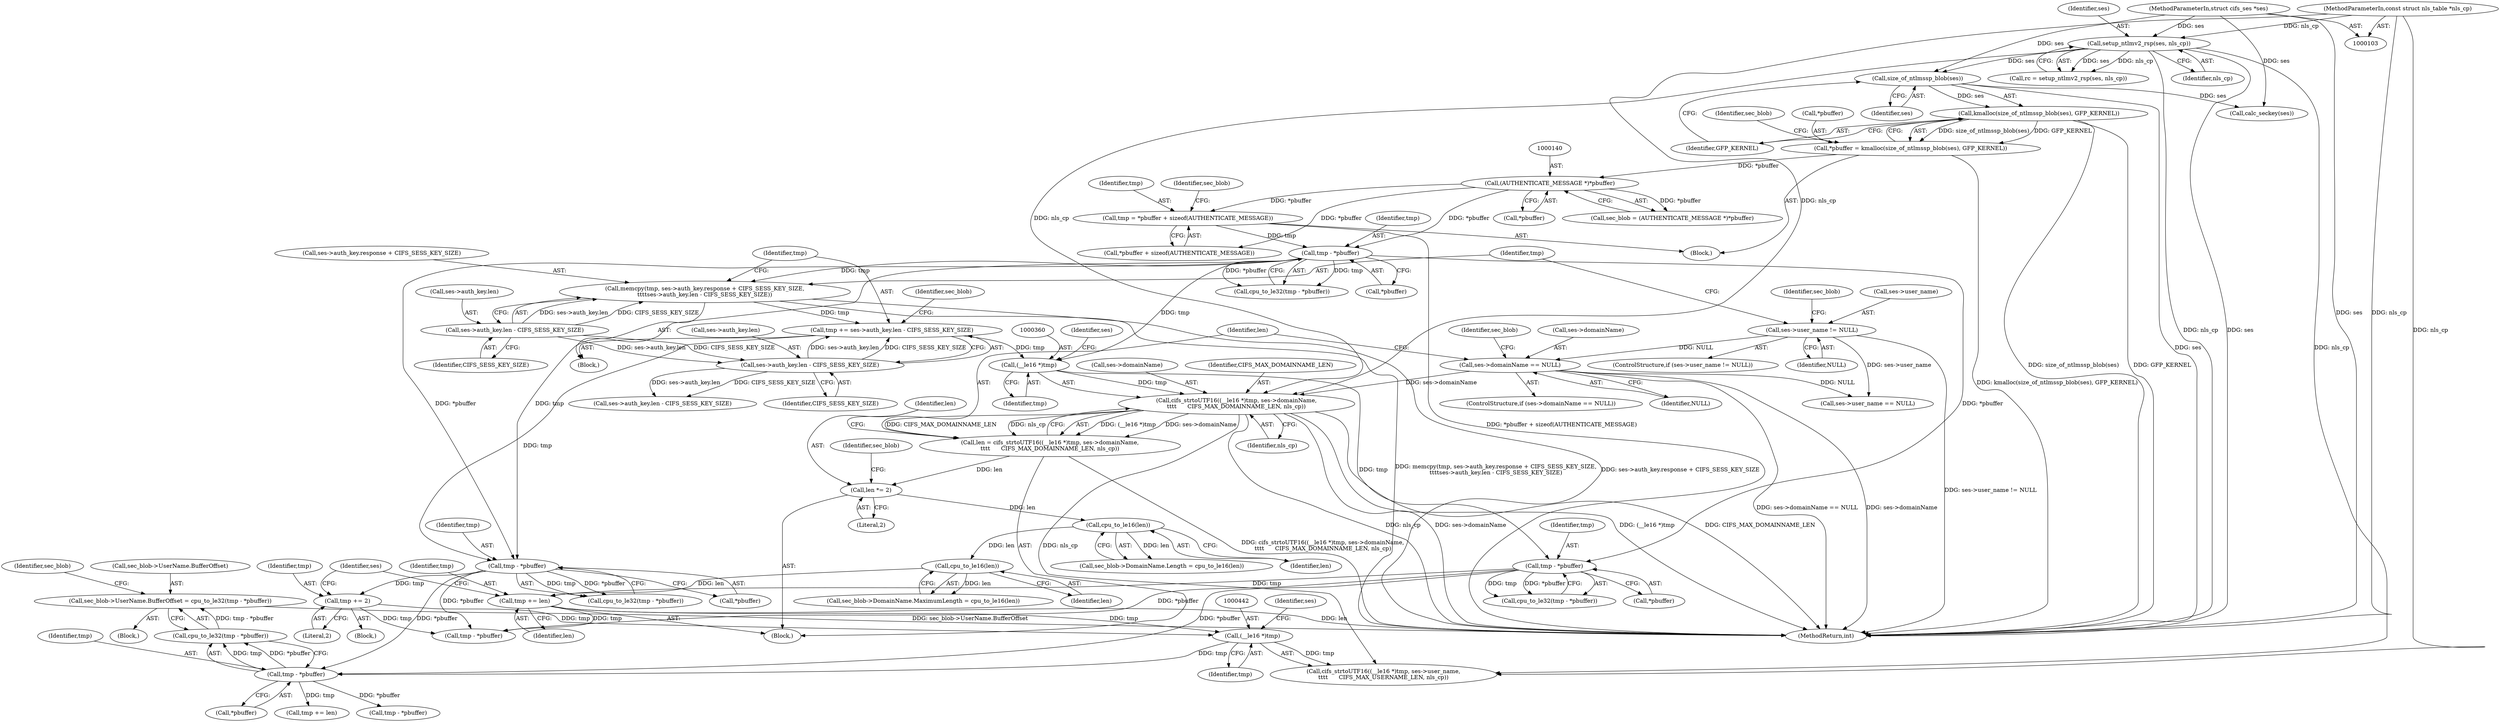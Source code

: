 digraph "0_linux_cabfb3680f78981d26c078a26e5c748531257ebb@pointer" {
"1000452" [label="(Call,sec_blob->UserName.BufferOffset = cpu_to_le32(tmp - *pbuffer))"];
"1000458" [label="(Call,cpu_to_le32(tmp - *pbuffer))"];
"1000459" [label="(Call,tmp - *pbuffer)"];
"1000441" [label="(Call,(__le16 *)tmp)"];
"1000350" [label="(Call,tmp += 2)"];
"1000332" [label="(Call,tmp - *pbuffer)"];
"1000238" [label="(Call,tmp - *pbuffer)"];
"1000195" [label="(Call,tmp = *pbuffer + sizeof(AUTHENTICATE_MESSAGE))"];
"1000139" [label="(Call,(AUTHENTICATE_MESSAGE *)*pbuffer)"];
"1000130" [label="(Call,*pbuffer = kmalloc(size_of_ntlmssp_blob(ses), GFP_KERNEL))"];
"1000133" [label="(Call,kmalloc(size_of_ntlmssp_blob(ses), GFP_KERNEL))"];
"1000134" [label="(Call,size_of_ntlmssp_blob(ses))"];
"1000115" [label="(Call,setup_ntlmv2_rsp(ses, nls_cp))"];
"1000106" [label="(MethodParameterIn,struct cifs_ses *ses)"];
"1000107" [label="(MethodParameterIn,const struct nls_table *nls_cp)"];
"1000265" [label="(Call,tmp += ses->auth_key.len - CIFS_SESS_KEY_SIZE)"];
"1000267" [label="(Call,ses->auth_key.len - CIFS_SESS_KEY_SIZE)"];
"1000258" [label="(Call,ses->auth_key.len - CIFS_SESS_KEY_SIZE)"];
"1000249" [label="(Call,memcpy(tmp, ses->auth_key.response + CIFS_SESS_KEY_SIZE,\n\t\t\t\tses->auth_key.len - CIFS_SESS_KEY_SIZE))"];
"1000397" [label="(Call,tmp += len)"];
"1000395" [label="(Call,cpu_to_le16(len))"];
"1000387" [label="(Call,cpu_to_le16(len))"];
"1000367" [label="(Call,len *= 2)"];
"1000356" [label="(Call,len = cifs_strtoUTF16((__le16 *)tmp, ses->domainName,\n\t\t\t\t      CIFS_MAX_DOMAINNAME_LEN, nls_cp))"];
"1000358" [label="(Call,cifs_strtoUTF16((__le16 *)tmp, ses->domainName,\n\t\t\t\t      CIFS_MAX_DOMAINNAME_LEN, nls_cp))"];
"1000359" [label="(Call,(__le16 *)tmp)"];
"1000319" [label="(Call,ses->domainName == NULL)"];
"1000243" [label="(Call,ses->user_name != NULL)"];
"1000377" [label="(Call,tmp - *pbuffer)"];
"1000116" [label="(Identifier,ses)"];
"1000376" [label="(Call,cpu_to_le32(tmp - *pbuffer))"];
"1000249" [label="(Call,memcpy(tmp, ses->auth_key.response + CIFS_SESS_KEY_SIZE,\n\t\t\t\tses->auth_key.len - CIFS_SESS_KEY_SIZE))"];
"1000362" [label="(Call,ses->domainName)"];
"1000441" [label="(Call,(__le16 *)tmp)"];
"1000204" [label="(Identifier,sec_blob)"];
"1000248" [label="(Block,)"];
"1000395" [label="(Call,cpu_to_le16(len))"];
"1000195" [label="(Call,tmp = *pbuffer + sizeof(AUTHENTICATE_MESSAGE))"];
"1000365" [label="(Identifier,CIFS_MAX_DOMAINNAME_LEN)"];
"1000134" [label="(Call,size_of_ntlmssp_blob(ses))"];
"1000135" [label="(Identifier,ses)"];
"1000443" [label="(Identifier,tmp)"];
"1000267" [label="(Call,ses->auth_key.len - CIFS_SESS_KEY_SIZE)"];
"1000445" [label="(Identifier,ses)"];
"1000243" [label="(Call,ses->user_name != NULL)"];
"1000363" [label="(Identifier,ses)"];
"1000242" [label="(ControlStructure,if (ses->user_name != NULL))"];
"1000528" [label="(Call,calc_seckey(ses))"];
"1000133" [label="(Call,kmalloc(size_of_ntlmssp_blob(ses), GFP_KERNEL))"];
"1000440" [label="(Call,cifs_strtoUTF16((__le16 *)tmp, ses->user_name,\n\t\t\t\t      CIFS_MAX_USERNAME_LEN, nls_cp))"];
"1000399" [label="(Identifier,len)"];
"1000466" [label="(Identifier,sec_blob)"];
"1000259" [label="(Call,ses->auth_key.len)"];
"1000273" [label="(Identifier,CIFS_SESS_KEY_SIZE)"];
"1000139" [label="(Call,(AUTHENTICATE_MESSAGE *)*pbuffer)"];
"1000324" [label="(Block,)"];
"1000356" [label="(Call,len = cifs_strtoUTF16((__le16 *)tmp, ses->domainName,\n\t\t\t\t      CIFS_MAX_DOMAINNAME_LEN, nls_cp))"];
"1000373" [label="(Identifier,sec_blob)"];
"1000334" [label="(Call,*pbuffer)"];
"1000369" [label="(Literal,2)"];
"1000606" [label="(MethodReturn,int)"];
"1000281" [label="(Call,ses->auth_key.len - CIFS_SESS_KEY_SIZE)"];
"1000136" [label="(Identifier,GFP_KERNEL)"];
"1000115" [label="(Call,setup_ntlmv2_rsp(ses, nls_cp))"];
"1000138" [label="(Identifier,sec_blob)"];
"1000459" [label="(Call,tmp - *pbuffer)"];
"1000196" [label="(Identifier,tmp)"];
"1000379" [label="(Call,*pbuffer)"];
"1000250" [label="(Identifier,tmp)"];
"1000318" [label="(ControlStructure,if (ses->domainName == NULL))"];
"1000460" [label="(Identifier,tmp)"];
"1000264" [label="(Identifier,CIFS_SESS_KEY_SIZE)"];
"1000354" [label="(Block,)"];
"1000458" [label="(Call,cpu_to_le32(tmp - *pbuffer))"];
"1000396" [label="(Identifier,len)"];
"1000414" [label="(Call,tmp - *pbuffer)"];
"1000265" [label="(Call,tmp += ses->auth_key.len - CIFS_SESS_KEY_SIZE)"];
"1000131" [label="(Call,*pbuffer)"];
"1000277" [label="(Identifier,sec_blob)"];
"1000403" [label="(Identifier,ses)"];
"1000333" [label="(Identifier,tmp)"];
"1000461" [label="(Call,*pbuffer)"];
"1000387" [label="(Call,cpu_to_le16(len))"];
"1000357" [label="(Identifier,len)"];
"1000401" [label="(Call,ses->user_name == NULL)"];
"1000397" [label="(Call,tmp += len)"];
"1000452" [label="(Call,sec_blob->UserName.BufferOffset = cpu_to_le32(tmp - *pbuffer))"];
"1000319" [label="(Call,ses->domainName == NULL)"];
"1000239" [label="(Identifier,tmp)"];
"1000137" [label="(Call,sec_blob = (AUTHENTICATE_MESSAGE *)*pbuffer)"];
"1000378" [label="(Identifier,tmp)"];
"1000359" [label="(Call,(__le16 *)tmp)"];
"1000130" [label="(Call,*pbuffer = kmalloc(size_of_ntlmssp_blob(ses), GFP_KERNEL))"];
"1000389" [label="(Call,sec_blob->DomainName.MaximumLength = cpu_to_le16(len))"];
"1000368" [label="(Identifier,len)"];
"1000331" [label="(Call,cpu_to_le32(tmp - *pbuffer))"];
"1000381" [label="(Call,sec_blob->DomainName.Length = cpu_to_le16(len))"];
"1000367" [label="(Call,len *= 2)"];
"1000320" [label="(Call,ses->domainName)"];
"1000388" [label="(Identifier,len)"];
"1000106" [label="(MethodParameterIn,struct cifs_ses *ses)"];
"1000251" [label="(Call,ses->auth_key.response + CIFS_SESS_KEY_SIZE)"];
"1000240" [label="(Call,*pbuffer)"];
"1000268" [label="(Call,ses->auth_key.len)"];
"1000358" [label="(Call,cifs_strtoUTF16((__le16 *)tmp, ses->domainName,\n\t\t\t\t      CIFS_MAX_DOMAINNAME_LEN, nls_cp))"];
"1000479" [label="(Call,tmp += len)"];
"1000350" [label="(Call,tmp += 2)"];
"1000258" [label="(Call,ses->auth_key.len - CIFS_SESS_KEY_SIZE)"];
"1000307" [label="(Identifier,sec_blob)"];
"1000352" [label="(Literal,2)"];
"1000366" [label="(Identifier,nls_cp)"];
"1000197" [label="(Call,*pbuffer + sizeof(AUTHENTICATE_MESSAGE))"];
"1000453" [label="(Call,sec_blob->UserName.BufferOffset)"];
"1000141" [label="(Call,*pbuffer)"];
"1000113" [label="(Call,rc = setup_ntlmv2_rsp(ses, nls_cp))"];
"1000361" [label="(Identifier,tmp)"];
"1000377" [label="(Call,tmp - *pbuffer)"];
"1000108" [label="(Block,)"];
"1000436" [label="(Block,)"];
"1000244" [label="(Call,ses->user_name)"];
"1000247" [label="(Identifier,NULL)"];
"1000328" [label="(Identifier,sec_blob)"];
"1000323" [label="(Identifier,NULL)"];
"1000238" [label="(Call,tmp - *pbuffer)"];
"1000107" [label="(MethodParameterIn,const struct nls_table *nls_cp)"];
"1000237" [label="(Call,cpu_to_le32(tmp - *pbuffer))"];
"1000332" [label="(Call,tmp - *pbuffer)"];
"1000351" [label="(Identifier,tmp)"];
"1000398" [label="(Identifier,tmp)"];
"1000266" [label="(Identifier,tmp)"];
"1000489" [label="(Call,tmp - *pbuffer)"];
"1000117" [label="(Identifier,nls_cp)"];
"1000452" -> "1000436"  [label="AST: "];
"1000452" -> "1000458"  [label="CFG: "];
"1000453" -> "1000452"  [label="AST: "];
"1000458" -> "1000452"  [label="AST: "];
"1000466" -> "1000452"  [label="CFG: "];
"1000452" -> "1000606"  [label="DDG: sec_blob->UserName.BufferOffset"];
"1000458" -> "1000452"  [label="DDG: tmp - *pbuffer"];
"1000458" -> "1000459"  [label="CFG: "];
"1000459" -> "1000458"  [label="AST: "];
"1000459" -> "1000458"  [label="DDG: tmp"];
"1000459" -> "1000458"  [label="DDG: *pbuffer"];
"1000459" -> "1000461"  [label="CFG: "];
"1000460" -> "1000459"  [label="AST: "];
"1000461" -> "1000459"  [label="AST: "];
"1000441" -> "1000459"  [label="DDG: tmp"];
"1000332" -> "1000459"  [label="DDG: *pbuffer"];
"1000377" -> "1000459"  [label="DDG: *pbuffer"];
"1000459" -> "1000479"  [label="DDG: tmp"];
"1000459" -> "1000489"  [label="DDG: *pbuffer"];
"1000441" -> "1000440"  [label="AST: "];
"1000441" -> "1000443"  [label="CFG: "];
"1000442" -> "1000441"  [label="AST: "];
"1000443" -> "1000441"  [label="AST: "];
"1000445" -> "1000441"  [label="CFG: "];
"1000441" -> "1000440"  [label="DDG: tmp"];
"1000350" -> "1000441"  [label="DDG: tmp"];
"1000397" -> "1000441"  [label="DDG: tmp"];
"1000350" -> "1000324"  [label="AST: "];
"1000350" -> "1000352"  [label="CFG: "];
"1000351" -> "1000350"  [label="AST: "];
"1000352" -> "1000350"  [label="AST: "];
"1000403" -> "1000350"  [label="CFG: "];
"1000332" -> "1000350"  [label="DDG: tmp"];
"1000350" -> "1000414"  [label="DDG: tmp"];
"1000332" -> "1000331"  [label="AST: "];
"1000332" -> "1000334"  [label="CFG: "];
"1000333" -> "1000332"  [label="AST: "];
"1000334" -> "1000332"  [label="AST: "];
"1000331" -> "1000332"  [label="CFG: "];
"1000332" -> "1000331"  [label="DDG: tmp"];
"1000332" -> "1000331"  [label="DDG: *pbuffer"];
"1000238" -> "1000332"  [label="DDG: tmp"];
"1000238" -> "1000332"  [label="DDG: *pbuffer"];
"1000265" -> "1000332"  [label="DDG: tmp"];
"1000332" -> "1000414"  [label="DDG: *pbuffer"];
"1000238" -> "1000237"  [label="AST: "];
"1000238" -> "1000240"  [label="CFG: "];
"1000239" -> "1000238"  [label="AST: "];
"1000240" -> "1000238"  [label="AST: "];
"1000237" -> "1000238"  [label="CFG: "];
"1000238" -> "1000237"  [label="DDG: tmp"];
"1000238" -> "1000237"  [label="DDG: *pbuffer"];
"1000195" -> "1000238"  [label="DDG: tmp"];
"1000139" -> "1000238"  [label="DDG: *pbuffer"];
"1000238" -> "1000249"  [label="DDG: tmp"];
"1000238" -> "1000359"  [label="DDG: tmp"];
"1000238" -> "1000377"  [label="DDG: *pbuffer"];
"1000195" -> "1000108"  [label="AST: "];
"1000195" -> "1000197"  [label="CFG: "];
"1000196" -> "1000195"  [label="AST: "];
"1000197" -> "1000195"  [label="AST: "];
"1000204" -> "1000195"  [label="CFG: "];
"1000195" -> "1000606"  [label="DDG: *pbuffer + sizeof(AUTHENTICATE_MESSAGE)"];
"1000139" -> "1000195"  [label="DDG: *pbuffer"];
"1000139" -> "1000137"  [label="AST: "];
"1000139" -> "1000141"  [label="CFG: "];
"1000140" -> "1000139"  [label="AST: "];
"1000141" -> "1000139"  [label="AST: "];
"1000137" -> "1000139"  [label="CFG: "];
"1000139" -> "1000137"  [label="DDG: *pbuffer"];
"1000130" -> "1000139"  [label="DDG: *pbuffer"];
"1000139" -> "1000197"  [label="DDG: *pbuffer"];
"1000130" -> "1000108"  [label="AST: "];
"1000130" -> "1000133"  [label="CFG: "];
"1000131" -> "1000130"  [label="AST: "];
"1000133" -> "1000130"  [label="AST: "];
"1000138" -> "1000130"  [label="CFG: "];
"1000130" -> "1000606"  [label="DDG: kmalloc(size_of_ntlmssp_blob(ses), GFP_KERNEL)"];
"1000133" -> "1000130"  [label="DDG: size_of_ntlmssp_blob(ses)"];
"1000133" -> "1000130"  [label="DDG: GFP_KERNEL"];
"1000133" -> "1000136"  [label="CFG: "];
"1000134" -> "1000133"  [label="AST: "];
"1000136" -> "1000133"  [label="AST: "];
"1000133" -> "1000606"  [label="DDG: size_of_ntlmssp_blob(ses)"];
"1000133" -> "1000606"  [label="DDG: GFP_KERNEL"];
"1000134" -> "1000133"  [label="DDG: ses"];
"1000134" -> "1000135"  [label="CFG: "];
"1000135" -> "1000134"  [label="AST: "];
"1000136" -> "1000134"  [label="CFG: "];
"1000134" -> "1000606"  [label="DDG: ses"];
"1000115" -> "1000134"  [label="DDG: ses"];
"1000106" -> "1000134"  [label="DDG: ses"];
"1000134" -> "1000528"  [label="DDG: ses"];
"1000115" -> "1000113"  [label="AST: "];
"1000115" -> "1000117"  [label="CFG: "];
"1000116" -> "1000115"  [label="AST: "];
"1000117" -> "1000115"  [label="AST: "];
"1000113" -> "1000115"  [label="CFG: "];
"1000115" -> "1000606"  [label="DDG: nls_cp"];
"1000115" -> "1000606"  [label="DDG: ses"];
"1000115" -> "1000113"  [label="DDG: ses"];
"1000115" -> "1000113"  [label="DDG: nls_cp"];
"1000106" -> "1000115"  [label="DDG: ses"];
"1000107" -> "1000115"  [label="DDG: nls_cp"];
"1000115" -> "1000358"  [label="DDG: nls_cp"];
"1000115" -> "1000440"  [label="DDG: nls_cp"];
"1000106" -> "1000103"  [label="AST: "];
"1000106" -> "1000606"  [label="DDG: ses"];
"1000106" -> "1000528"  [label="DDG: ses"];
"1000107" -> "1000103"  [label="AST: "];
"1000107" -> "1000606"  [label="DDG: nls_cp"];
"1000107" -> "1000358"  [label="DDG: nls_cp"];
"1000107" -> "1000440"  [label="DDG: nls_cp"];
"1000265" -> "1000248"  [label="AST: "];
"1000265" -> "1000267"  [label="CFG: "];
"1000266" -> "1000265"  [label="AST: "];
"1000267" -> "1000265"  [label="AST: "];
"1000277" -> "1000265"  [label="CFG: "];
"1000267" -> "1000265"  [label="DDG: ses->auth_key.len"];
"1000267" -> "1000265"  [label="DDG: CIFS_SESS_KEY_SIZE"];
"1000249" -> "1000265"  [label="DDG: tmp"];
"1000265" -> "1000359"  [label="DDG: tmp"];
"1000267" -> "1000273"  [label="CFG: "];
"1000268" -> "1000267"  [label="AST: "];
"1000273" -> "1000267"  [label="AST: "];
"1000258" -> "1000267"  [label="DDG: ses->auth_key.len"];
"1000258" -> "1000267"  [label="DDG: CIFS_SESS_KEY_SIZE"];
"1000267" -> "1000281"  [label="DDG: ses->auth_key.len"];
"1000267" -> "1000281"  [label="DDG: CIFS_SESS_KEY_SIZE"];
"1000258" -> "1000249"  [label="AST: "];
"1000258" -> "1000264"  [label="CFG: "];
"1000259" -> "1000258"  [label="AST: "];
"1000264" -> "1000258"  [label="AST: "];
"1000249" -> "1000258"  [label="CFG: "];
"1000258" -> "1000249"  [label="DDG: ses->auth_key.len"];
"1000258" -> "1000249"  [label="DDG: CIFS_SESS_KEY_SIZE"];
"1000249" -> "1000248"  [label="AST: "];
"1000250" -> "1000249"  [label="AST: "];
"1000251" -> "1000249"  [label="AST: "];
"1000266" -> "1000249"  [label="CFG: "];
"1000249" -> "1000606"  [label="DDG: ses->auth_key.response + CIFS_SESS_KEY_SIZE"];
"1000249" -> "1000606"  [label="DDG: memcpy(tmp, ses->auth_key.response + CIFS_SESS_KEY_SIZE,\n\t\t\t\tses->auth_key.len - CIFS_SESS_KEY_SIZE)"];
"1000397" -> "1000354"  [label="AST: "];
"1000397" -> "1000399"  [label="CFG: "];
"1000398" -> "1000397"  [label="AST: "];
"1000399" -> "1000397"  [label="AST: "];
"1000403" -> "1000397"  [label="CFG: "];
"1000397" -> "1000606"  [label="DDG: len"];
"1000395" -> "1000397"  [label="DDG: len"];
"1000377" -> "1000397"  [label="DDG: tmp"];
"1000397" -> "1000414"  [label="DDG: tmp"];
"1000395" -> "1000389"  [label="AST: "];
"1000395" -> "1000396"  [label="CFG: "];
"1000396" -> "1000395"  [label="AST: "];
"1000389" -> "1000395"  [label="CFG: "];
"1000395" -> "1000389"  [label="DDG: len"];
"1000387" -> "1000395"  [label="DDG: len"];
"1000387" -> "1000381"  [label="AST: "];
"1000387" -> "1000388"  [label="CFG: "];
"1000388" -> "1000387"  [label="AST: "];
"1000381" -> "1000387"  [label="CFG: "];
"1000387" -> "1000381"  [label="DDG: len"];
"1000367" -> "1000387"  [label="DDG: len"];
"1000367" -> "1000354"  [label="AST: "];
"1000367" -> "1000369"  [label="CFG: "];
"1000368" -> "1000367"  [label="AST: "];
"1000369" -> "1000367"  [label="AST: "];
"1000373" -> "1000367"  [label="CFG: "];
"1000356" -> "1000367"  [label="DDG: len"];
"1000356" -> "1000354"  [label="AST: "];
"1000356" -> "1000358"  [label="CFG: "];
"1000357" -> "1000356"  [label="AST: "];
"1000358" -> "1000356"  [label="AST: "];
"1000368" -> "1000356"  [label="CFG: "];
"1000356" -> "1000606"  [label="DDG: cifs_strtoUTF16((__le16 *)tmp, ses->domainName,\n\t\t\t\t      CIFS_MAX_DOMAINNAME_LEN, nls_cp)"];
"1000358" -> "1000356"  [label="DDG: (__le16 *)tmp"];
"1000358" -> "1000356"  [label="DDG: ses->domainName"];
"1000358" -> "1000356"  [label="DDG: CIFS_MAX_DOMAINNAME_LEN"];
"1000358" -> "1000356"  [label="DDG: nls_cp"];
"1000358" -> "1000366"  [label="CFG: "];
"1000359" -> "1000358"  [label="AST: "];
"1000362" -> "1000358"  [label="AST: "];
"1000365" -> "1000358"  [label="AST: "];
"1000366" -> "1000358"  [label="AST: "];
"1000358" -> "1000606"  [label="DDG: CIFS_MAX_DOMAINNAME_LEN"];
"1000358" -> "1000606"  [label="DDG: nls_cp"];
"1000358" -> "1000606"  [label="DDG: ses->domainName"];
"1000358" -> "1000606"  [label="DDG: (__le16 *)tmp"];
"1000359" -> "1000358"  [label="DDG: tmp"];
"1000319" -> "1000358"  [label="DDG: ses->domainName"];
"1000358" -> "1000440"  [label="DDG: nls_cp"];
"1000359" -> "1000361"  [label="CFG: "];
"1000360" -> "1000359"  [label="AST: "];
"1000361" -> "1000359"  [label="AST: "];
"1000363" -> "1000359"  [label="CFG: "];
"1000359" -> "1000377"  [label="DDG: tmp"];
"1000319" -> "1000318"  [label="AST: "];
"1000319" -> "1000323"  [label="CFG: "];
"1000320" -> "1000319"  [label="AST: "];
"1000323" -> "1000319"  [label="AST: "];
"1000328" -> "1000319"  [label="CFG: "];
"1000357" -> "1000319"  [label="CFG: "];
"1000319" -> "1000606"  [label="DDG: ses->domainName == NULL"];
"1000319" -> "1000606"  [label="DDG: ses->domainName"];
"1000243" -> "1000319"  [label="DDG: NULL"];
"1000319" -> "1000401"  [label="DDG: NULL"];
"1000243" -> "1000242"  [label="AST: "];
"1000243" -> "1000247"  [label="CFG: "];
"1000244" -> "1000243"  [label="AST: "];
"1000247" -> "1000243"  [label="AST: "];
"1000250" -> "1000243"  [label="CFG: "];
"1000307" -> "1000243"  [label="CFG: "];
"1000243" -> "1000606"  [label="DDG: ses->user_name != NULL"];
"1000243" -> "1000401"  [label="DDG: ses->user_name"];
"1000377" -> "1000376"  [label="AST: "];
"1000377" -> "1000379"  [label="CFG: "];
"1000378" -> "1000377"  [label="AST: "];
"1000379" -> "1000377"  [label="AST: "];
"1000376" -> "1000377"  [label="CFG: "];
"1000377" -> "1000376"  [label="DDG: tmp"];
"1000377" -> "1000376"  [label="DDG: *pbuffer"];
"1000377" -> "1000414"  [label="DDG: *pbuffer"];
}
